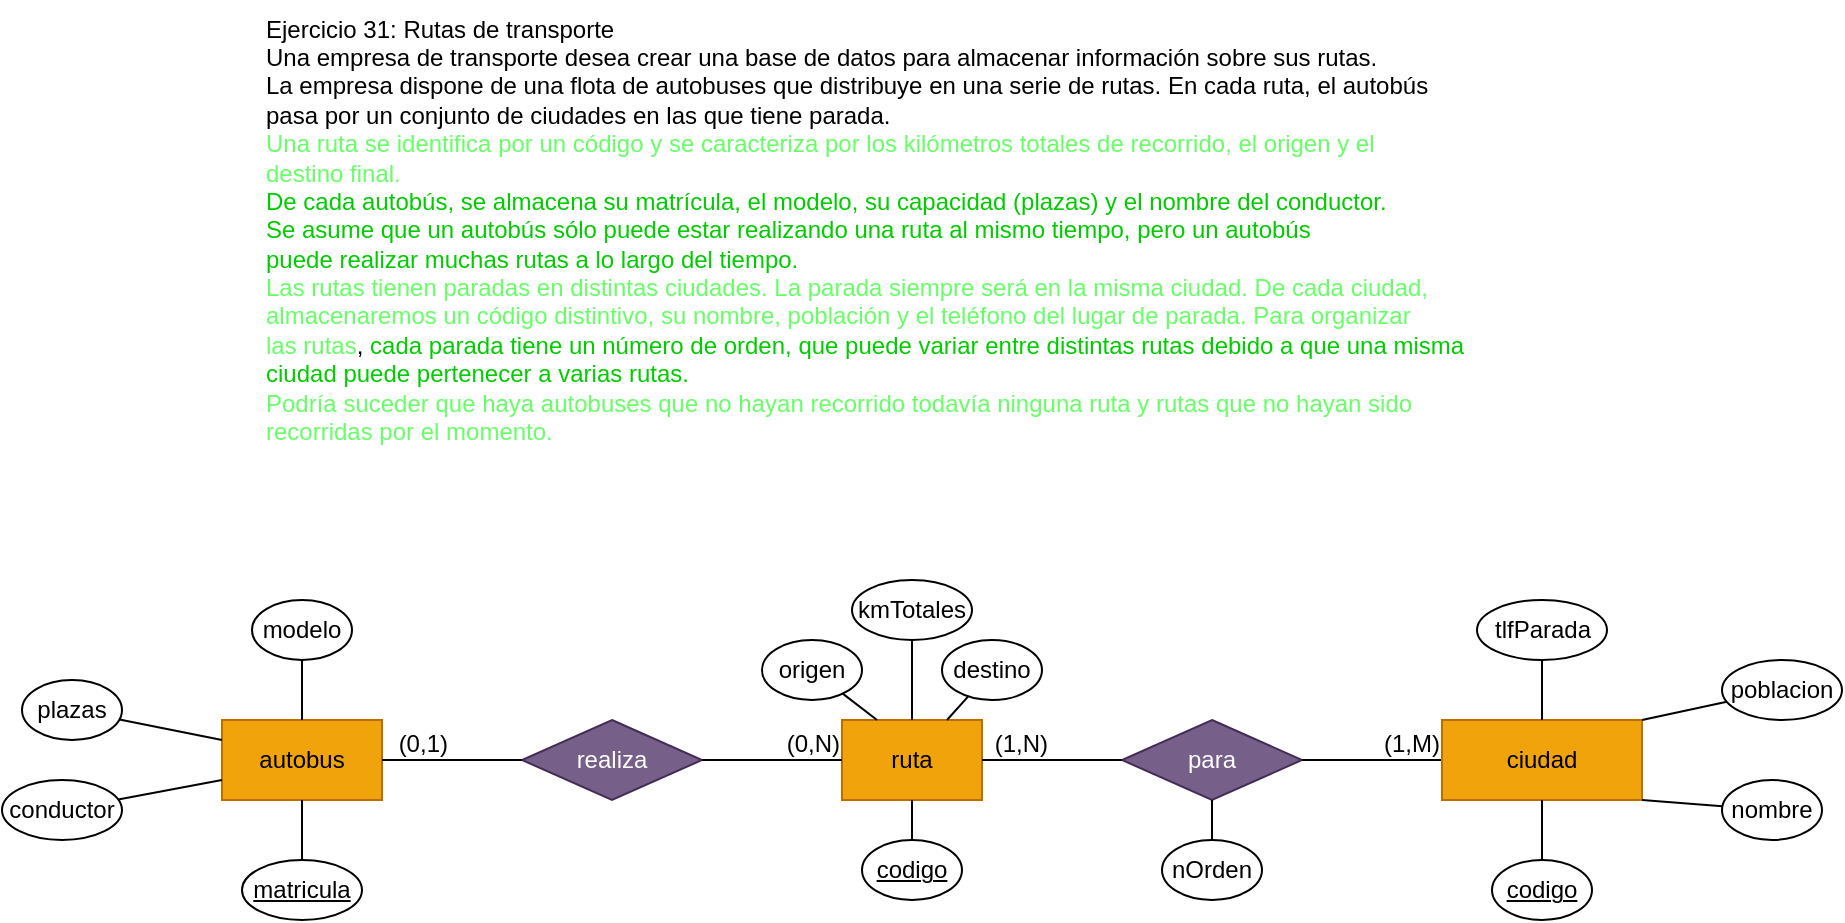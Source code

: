 <mxfile version="27.0.9">
  <diagram name="Página-1" id="UjL0n7FHhitoC5Em1yGD">
    <mxGraphModel dx="1773" dy="661" grid="1" gridSize="10" guides="1" tooltips="1" connect="1" arrows="1" fold="1" page="1" pageScale="1" pageWidth="827" pageHeight="1169" math="0" shadow="0">
      <root>
        <mxCell id="0" />
        <mxCell id="1" parent="0" />
        <mxCell id="cBP99T0YkXrcpd5Ya5I3-1" value="&lt;div&gt;Ejercicio 31: Rutas de transporte&lt;/div&gt;&lt;div&gt;Una empresa de transporte desea crear una base de datos para almacenar información sobre sus rutas.&lt;/div&gt;&lt;div&gt;La empresa dispone de una flota de autobuses que distribuye en una serie de rutas.&lt;span style=&quot;background-color: transparent; color: light-dark(rgb(0, 0, 0), rgb(255, 255, 255));&quot;&gt;&amp;nbsp;En cada ruta, el autobús&lt;/span&gt;&lt;/div&gt;&lt;div&gt;pasa por un conjunto de ciudades en las que tiene parada.&lt;/div&gt;&lt;div&gt;&lt;font style=&quot;color: rgb(102, 255, 102);&quot;&gt;Una ruta se identifica por un código y se caracteriza por los kilómetros totales de recorrido, el origen y el&lt;/font&gt;&lt;/div&gt;&lt;div&gt;&lt;font style=&quot;color: rgb(102, 255, 102);&quot;&gt;destino final.&lt;/font&gt;&lt;/div&gt;&lt;div&gt;&lt;font style=&quot;color: rgb(0, 204, 0);&quot;&gt;De cada autobús, se almacena su matrícula, el modelo, su capacidad (plazas) y el nombre del&amp;nbsp;&lt;span style=&quot;background-color: transparent;&quot;&gt;conductor.&lt;/span&gt;&lt;/font&gt;&lt;/div&gt;&lt;div&gt;&lt;span style=&quot;background-color: transparent;&quot;&gt;&lt;font style=&quot;color: rgb(0, 204, 0);&quot;&gt;Se asume que un autobús sólo puede estar realizando una ruta al mismo tiempo, pero un autobús&lt;/font&gt;&lt;/span&gt;&lt;/div&gt;&lt;div&gt;&lt;font style=&quot;color: rgb(0, 204, 0);&quot;&gt;puede realizar muchas rutas a lo largo del tiempo.&lt;/font&gt;&lt;/div&gt;&lt;div&gt;&lt;font style=&quot;color: rgb(102, 255, 102);&quot;&gt;Las rutas tienen paradas en distintas ciudades. La parada siempre será en la misma ciudad. De cada ciudad,&lt;/font&gt;&lt;/div&gt;&lt;div&gt;&lt;font style=&quot;color: rgb(102, 255, 102);&quot;&gt;almacenaremos un código distintivo, su nombre, población y el teléfono del lugar de parada. Para organizar&lt;/font&gt;&lt;/div&gt;&lt;div&gt;&lt;font style=&quot;color: rgb(102, 255, 102);&quot;&gt;las rutas&lt;/font&gt;,&lt;font style=&quot;color: rgb(0, 204, 0);&quot;&gt; cada parada tiene un número de orden, que puede variar entre distintas rutas debido a que una misma&lt;/font&gt;&lt;/div&gt;&lt;div&gt;&lt;font style=&quot;color: rgb(0, 204, 0);&quot;&gt;ciudad puede pertenecer a varias rutas.&lt;/font&gt;&lt;/div&gt;&lt;div&gt;&lt;font style=&quot;color: rgb(102, 255, 102);&quot;&gt;Podría suceder que haya autobuses que no hayan recorrido todavía ninguna ruta y rutas que no hayan sido&lt;/font&gt;&lt;/div&gt;&lt;div&gt;&lt;font style=&quot;color: rgb(102, 255, 102);&quot;&gt;recorridas por el momento.&lt;/font&gt;&lt;/div&gt;&lt;div&gt;&lt;/div&gt;" style="text;html=1;align=left;verticalAlign=middle;resizable=0;points=[];autosize=1;strokeColor=none;fillColor=none;" vertex="1" parent="1">
          <mxGeometry x="-180" y="10" width="620" height="230" as="geometry" />
        </mxCell>
        <mxCell id="cBP99T0YkXrcpd5Ya5I3-2" value="&lt;div&gt;autobus&lt;/div&gt;" style="whiteSpace=wrap;html=1;align=center;fillColor=#f0a30a;strokeColor=#BD7000;fontColor=#000000;" vertex="1" parent="1">
          <mxGeometry x="-200" y="370" width="80" height="40" as="geometry" />
        </mxCell>
        <mxCell id="cBP99T0YkXrcpd5Ya5I3-5" value="ruta" style="whiteSpace=wrap;html=1;align=center;fillColor=#f0a30a;strokeColor=#BD7000;fontColor=#000000;" vertex="1" parent="1">
          <mxGeometry x="110" y="370" width="70" height="40" as="geometry" />
        </mxCell>
        <mxCell id="cBP99T0YkXrcpd5Ya5I3-6" value="realiza" style="shape=rhombus;perimeter=rhombusPerimeter;whiteSpace=wrap;html=1;align=center;fillColor=#76608a;fontColor=#ffffff;strokeColor=#432D57;" vertex="1" parent="1">
          <mxGeometry x="-50" y="370" width="90" height="40" as="geometry" />
        </mxCell>
        <mxCell id="cBP99T0YkXrcpd5Ya5I3-7" value="" style="endArrow=none;html=1;rounded=0;exitX=0;exitY=0.5;exitDx=0;exitDy=0;entryX=1;entryY=0.5;entryDx=0;entryDy=0;" edge="1" source="cBP99T0YkXrcpd5Ya5I3-6" parent="1" target="cBP99T0YkXrcpd5Ya5I3-2">
          <mxGeometry relative="1" as="geometry">
            <mxPoint x="-73" y="360" as="sourcePoint" />
            <mxPoint x="-120" y="390" as="targetPoint" />
          </mxGeometry>
        </mxCell>
        <mxCell id="cBP99T0YkXrcpd5Ya5I3-8" value="(0,1)" style="resizable=0;html=1;whiteSpace=wrap;align=right;verticalAlign=bottom;" connectable="0" vertex="1" parent="cBP99T0YkXrcpd5Ya5I3-7">
          <mxGeometry x="1" relative="1" as="geometry">
            <mxPoint x="34" as="offset" />
          </mxGeometry>
        </mxCell>
        <mxCell id="cBP99T0YkXrcpd5Ya5I3-9" value="" style="endArrow=none;html=1;rounded=0;exitX=1;exitY=0.5;exitDx=0;exitDy=0;entryX=0;entryY=0.5;entryDx=0;entryDy=0;" edge="1" source="cBP99T0YkXrcpd5Ya5I3-6" parent="1" target="cBP99T0YkXrcpd5Ya5I3-5">
          <mxGeometry relative="1" as="geometry">
            <mxPoint x="-73" y="360" as="sourcePoint" />
            <mxPoint x="100" y="390" as="targetPoint" />
          </mxGeometry>
        </mxCell>
        <mxCell id="cBP99T0YkXrcpd5Ya5I3-10" value="(0,N)" style="resizable=0;html=1;whiteSpace=wrap;align=right;verticalAlign=bottom;" connectable="0" vertex="1" parent="cBP99T0YkXrcpd5Ya5I3-9">
          <mxGeometry x="1" relative="1" as="geometry">
            <mxPoint as="offset" />
          </mxGeometry>
        </mxCell>
        <mxCell id="cBP99T0YkXrcpd5Ya5I3-18" value="para" style="shape=rhombus;perimeter=rhombusPerimeter;whiteSpace=wrap;html=1;align=center;fillColor=#76608a;fontColor=#ffffff;strokeColor=#432D57;" vertex="1" parent="1">
          <mxGeometry x="250" y="370" width="90" height="40" as="geometry" />
        </mxCell>
        <mxCell id="cBP99T0YkXrcpd5Ya5I3-19" value="" style="endArrow=none;html=1;rounded=0;exitX=0;exitY=0.5;exitDx=0;exitDy=0;entryX=1;entryY=0.5;entryDx=0;entryDy=0;" edge="1" source="cBP99T0YkXrcpd5Ya5I3-18" parent="1" target="cBP99T0YkXrcpd5Ya5I3-5">
          <mxGeometry relative="1" as="geometry">
            <mxPoint x="237" y="360" as="sourcePoint" />
            <mxPoint x="190" y="390" as="targetPoint" />
          </mxGeometry>
        </mxCell>
        <mxCell id="cBP99T0YkXrcpd5Ya5I3-20" value="(1,N)" style="resizable=0;html=1;whiteSpace=wrap;align=right;verticalAlign=bottom;" connectable="0" vertex="1" parent="cBP99T0YkXrcpd5Ya5I3-19">
          <mxGeometry x="1" relative="1" as="geometry">
            <mxPoint x="34" as="offset" />
          </mxGeometry>
        </mxCell>
        <mxCell id="cBP99T0YkXrcpd5Ya5I3-21" value="" style="endArrow=none;html=1;rounded=0;exitX=1;exitY=0.5;exitDx=0;exitDy=0;entryX=0;entryY=0.5;entryDx=0;entryDy=0;" edge="1" source="cBP99T0YkXrcpd5Ya5I3-18" parent="1" target="cBP99T0YkXrcpd5Ya5I3-23">
          <mxGeometry relative="1" as="geometry">
            <mxPoint x="227" y="360" as="sourcePoint" />
            <mxPoint x="400" y="390" as="targetPoint" />
          </mxGeometry>
        </mxCell>
        <mxCell id="cBP99T0YkXrcpd5Ya5I3-22" value="(1,M)" style="resizable=0;html=1;whiteSpace=wrap;align=right;verticalAlign=bottom;" connectable="0" vertex="1" parent="cBP99T0YkXrcpd5Ya5I3-21">
          <mxGeometry x="1" relative="1" as="geometry">
            <mxPoint as="offset" />
          </mxGeometry>
        </mxCell>
        <mxCell id="cBP99T0YkXrcpd5Ya5I3-23" value="ciudad" style="whiteSpace=wrap;html=1;align=center;fillColor=#f0a30a;strokeColor=#BD7000;fontColor=#000000;" vertex="1" parent="1">
          <mxGeometry x="410" y="370" width="100" height="40" as="geometry" />
        </mxCell>
        <mxCell id="cBP99T0YkXrcpd5Ya5I3-24" value="" style="endArrow=none;html=1;rounded=0;exitX=0.5;exitY=1;exitDx=0;exitDy=0;" edge="1" target="cBP99T0YkXrcpd5Ya5I3-25" parent="1" source="cBP99T0YkXrcpd5Ya5I3-18">
          <mxGeometry relative="1" as="geometry">
            <mxPoint x="270" y="455" as="sourcePoint" />
            <mxPoint x="330" y="455" as="targetPoint" />
          </mxGeometry>
        </mxCell>
        <mxCell id="cBP99T0YkXrcpd5Ya5I3-25" value="nOrden" style="ellipse;whiteSpace=wrap;html=1;align=center;" vertex="1" parent="1">
          <mxGeometry x="270" y="430" width="50" height="30" as="geometry" />
        </mxCell>
        <mxCell id="cBP99T0YkXrcpd5Ya5I3-26" value="" style="endArrow=none;html=1;rounded=0;exitX=0.5;exitY=0;exitDx=0;exitDy=0;" edge="1" target="cBP99T0YkXrcpd5Ya5I3-27" parent="1" source="cBP99T0YkXrcpd5Ya5I3-23">
          <mxGeometry relative="1" as="geometry">
            <mxPoint x="235" y="335" as="sourcePoint" />
            <mxPoint x="295" y="335" as="targetPoint" />
          </mxGeometry>
        </mxCell>
        <mxCell id="cBP99T0YkXrcpd5Ya5I3-27" value="tlfParada" style="ellipse;whiteSpace=wrap;html=1;align=center;" vertex="1" parent="1">
          <mxGeometry x="427.5" y="310" width="65" height="30" as="geometry" />
        </mxCell>
        <mxCell id="cBP99T0YkXrcpd5Ya5I3-28" value="" style="endArrow=none;html=1;rounded=0;exitX=0.5;exitY=1;exitDx=0;exitDy=0;" edge="1" target="cBP99T0YkXrcpd5Ya5I3-29" parent="1" source="cBP99T0YkXrcpd5Ya5I3-23">
          <mxGeometry relative="1" as="geometry">
            <mxPoint x="418" y="445" as="sourcePoint" />
            <mxPoint x="478" y="445" as="targetPoint" />
          </mxGeometry>
        </mxCell>
        <mxCell id="cBP99T0YkXrcpd5Ya5I3-29" value="&lt;u&gt;codigo&lt;/u&gt;" style="ellipse;whiteSpace=wrap;html=1;align=center;" vertex="1" parent="1">
          <mxGeometry x="435" y="440" width="50" height="30" as="geometry" />
        </mxCell>
        <mxCell id="cBP99T0YkXrcpd5Ya5I3-30" value="" style="endArrow=none;html=1;rounded=0;exitX=1;exitY=1;exitDx=0;exitDy=0;" edge="1" target="cBP99T0YkXrcpd5Ya5I3-31" parent="1" source="cBP99T0YkXrcpd5Ya5I3-23">
          <mxGeometry relative="1" as="geometry">
            <mxPoint x="540" y="405" as="sourcePoint" />
            <mxPoint x="600" y="405" as="targetPoint" />
          </mxGeometry>
        </mxCell>
        <mxCell id="cBP99T0YkXrcpd5Ya5I3-31" value="nombre" style="ellipse;whiteSpace=wrap;html=1;align=center;" vertex="1" parent="1">
          <mxGeometry x="550" y="400" width="50" height="30" as="geometry" />
        </mxCell>
        <mxCell id="cBP99T0YkXrcpd5Ya5I3-32" value="" style="endArrow=none;html=1;rounded=0;exitX=1;exitY=0;exitDx=0;exitDy=0;" edge="1" target="cBP99T0YkXrcpd5Ya5I3-33" parent="1" source="cBP99T0YkXrcpd5Ya5I3-23">
          <mxGeometry relative="1" as="geometry">
            <mxPoint x="530" y="355" as="sourcePoint" />
            <mxPoint x="590" y="355" as="targetPoint" />
          </mxGeometry>
        </mxCell>
        <mxCell id="cBP99T0YkXrcpd5Ya5I3-33" value="poblacion" style="ellipse;whiteSpace=wrap;html=1;align=center;" vertex="1" parent="1">
          <mxGeometry x="550" y="340" width="60" height="30" as="geometry" />
        </mxCell>
        <mxCell id="cBP99T0YkXrcpd5Ya5I3-34" value="" style="endArrow=none;html=1;rounded=0;exitX=0.5;exitY=1;exitDx=0;exitDy=0;" edge="1" target="cBP99T0YkXrcpd5Ya5I3-35" parent="1" source="cBP99T0YkXrcpd5Ya5I3-2">
          <mxGeometry relative="1" as="geometry">
            <mxPoint x="-225" y="455" as="sourcePoint" />
            <mxPoint x="-165" y="455" as="targetPoint" />
          </mxGeometry>
        </mxCell>
        <mxCell id="cBP99T0YkXrcpd5Ya5I3-35" value="&lt;u&gt;matricula&lt;/u&gt;" style="ellipse;whiteSpace=wrap;html=1;align=center;" vertex="1" parent="1">
          <mxGeometry x="-190" y="440" width="60" height="30" as="geometry" />
        </mxCell>
        <mxCell id="cBP99T0YkXrcpd5Ya5I3-36" value="" style="endArrow=none;html=1;rounded=0;exitX=0.5;exitY=0;exitDx=0;exitDy=0;" edge="1" target="cBP99T0YkXrcpd5Ya5I3-37" parent="1" source="cBP99T0YkXrcpd5Ya5I3-2">
          <mxGeometry relative="1" as="geometry">
            <mxPoint x="-210" y="315" as="sourcePoint" />
            <mxPoint x="-150" y="315" as="targetPoint" />
          </mxGeometry>
        </mxCell>
        <mxCell id="cBP99T0YkXrcpd5Ya5I3-37" value="modelo" style="ellipse;whiteSpace=wrap;html=1;align=center;" vertex="1" parent="1">
          <mxGeometry x="-185" y="310" width="50" height="30" as="geometry" />
        </mxCell>
        <mxCell id="cBP99T0YkXrcpd5Ya5I3-38" value="" style="endArrow=none;html=1;rounded=0;exitX=0;exitY=0.25;exitDx=0;exitDy=0;" edge="1" target="cBP99T0YkXrcpd5Ya5I3-39" parent="1" source="cBP99T0YkXrcpd5Ya5I3-2">
          <mxGeometry relative="1" as="geometry">
            <mxPoint x="-340" y="355" as="sourcePoint" />
            <mxPoint x="-280" y="355" as="targetPoint" />
          </mxGeometry>
        </mxCell>
        <mxCell id="cBP99T0YkXrcpd5Ya5I3-39" value="plazas" style="ellipse;whiteSpace=wrap;html=1;align=center;" vertex="1" parent="1">
          <mxGeometry x="-300" y="350" width="50" height="30" as="geometry" />
        </mxCell>
        <mxCell id="cBP99T0YkXrcpd5Ya5I3-40" value="" style="endArrow=none;html=1;rounded=0;exitX=0;exitY=0.75;exitDx=0;exitDy=0;" edge="1" target="cBP99T0YkXrcpd5Ya5I3-41" parent="1" source="cBP99T0YkXrcpd5Ya5I3-2">
          <mxGeometry relative="1" as="geometry">
            <mxPoint x="-335" y="415" as="sourcePoint" />
            <mxPoint x="-275" y="415" as="targetPoint" />
          </mxGeometry>
        </mxCell>
        <mxCell id="cBP99T0YkXrcpd5Ya5I3-41" value="conductor" style="ellipse;whiteSpace=wrap;html=1;align=center;" vertex="1" parent="1">
          <mxGeometry x="-310" y="400" width="60" height="30" as="geometry" />
        </mxCell>
        <mxCell id="cBP99T0YkXrcpd5Ya5I3-42" value="" style="endArrow=none;html=1;rounded=0;exitX=0.5;exitY=1;exitDx=0;exitDy=0;" edge="1" target="cBP99T0YkXrcpd5Ya5I3-43" parent="1" source="cBP99T0YkXrcpd5Ya5I3-5">
          <mxGeometry relative="1" as="geometry">
            <mxPoint x="95" y="455" as="sourcePoint" />
            <mxPoint x="155" y="455" as="targetPoint" />
          </mxGeometry>
        </mxCell>
        <mxCell id="cBP99T0YkXrcpd5Ya5I3-43" value="&lt;u&gt;codigo&lt;/u&gt;" style="ellipse;whiteSpace=wrap;html=1;align=center;" vertex="1" parent="1">
          <mxGeometry x="120" y="430" width="50" height="30" as="geometry" />
        </mxCell>
        <mxCell id="cBP99T0YkXrcpd5Ya5I3-44" value="" style="endArrow=none;html=1;rounded=0;exitX=0.25;exitY=0;exitDx=0;exitDy=0;" edge="1" target="cBP99T0YkXrcpd5Ya5I3-45" parent="1" source="cBP99T0YkXrcpd5Ya5I3-5">
          <mxGeometry relative="1" as="geometry">
            <mxPoint x="70" y="345" as="sourcePoint" />
            <mxPoint x="130" y="345" as="targetPoint" />
          </mxGeometry>
        </mxCell>
        <mxCell id="cBP99T0YkXrcpd5Ya5I3-45" value="origen" style="ellipse;whiteSpace=wrap;html=1;align=center;" vertex="1" parent="1">
          <mxGeometry x="70" y="330" width="50" height="30" as="geometry" />
        </mxCell>
        <mxCell id="cBP99T0YkXrcpd5Ya5I3-50" value="" style="endArrow=none;html=1;rounded=0;exitX=0.75;exitY=0;exitDx=0;exitDy=0;" edge="1" target="cBP99T0YkXrcpd5Ya5I3-51" parent="1" source="cBP99T0YkXrcpd5Ya5I3-5">
          <mxGeometry relative="1" as="geometry">
            <mxPoint x="170" y="315" as="sourcePoint" />
            <mxPoint x="230" y="315" as="targetPoint" />
          </mxGeometry>
        </mxCell>
        <mxCell id="cBP99T0YkXrcpd5Ya5I3-51" value="destino" style="ellipse;whiteSpace=wrap;html=1;align=center;" vertex="1" parent="1">
          <mxGeometry x="160" y="330" width="50" height="30" as="geometry" />
        </mxCell>
        <mxCell id="cBP99T0YkXrcpd5Ya5I3-52" value="" style="endArrow=none;html=1;rounded=0;exitX=0.5;exitY=0;exitDx=0;exitDy=0;" edge="1" target="cBP99T0YkXrcpd5Ya5I3-53" parent="1" source="cBP99T0YkXrcpd5Ya5I3-5">
          <mxGeometry relative="1" as="geometry">
            <mxPoint x="95" y="295" as="sourcePoint" />
            <mxPoint x="155" y="295" as="targetPoint" />
          </mxGeometry>
        </mxCell>
        <mxCell id="cBP99T0YkXrcpd5Ya5I3-53" value="kmTotales" style="ellipse;whiteSpace=wrap;html=1;align=center;" vertex="1" parent="1">
          <mxGeometry x="115" y="300" width="60" height="30" as="geometry" />
        </mxCell>
      </root>
    </mxGraphModel>
  </diagram>
</mxfile>
